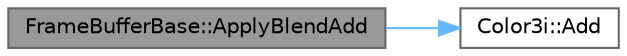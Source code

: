 digraph "FrameBufferBase::ApplyBlendAdd"
{
 // LATEX_PDF_SIZE
  bgcolor="transparent";
  edge [fontname=Helvetica,fontsize=10,labelfontname=Helvetica,labelfontsize=10];
  node [fontname=Helvetica,fontsize=10,shape=box,height=0.2,width=0.4];
  rankdir="LR";
  Node1 [id="Node000001",label="FrameBufferBase::ApplyBlendAdd",height=0.2,width=0.4,color="gray40", fillcolor="grey60", style="filled", fontcolor="black",tooltip=" "];
  Node1 -> Node2 [id="edge1_Node000001_Node000002",color="steelblue1",style="solid",tooltip=" "];
  Node2 [id="Node000002",label="Color3i::Add",height=0.2,width=0.4,color="grey40", fillcolor="white", style="filled",URL="$de/d12/struct_color3i.html#a22d432658770c521d12711b570adc6c0",tooltip=" "];
}
